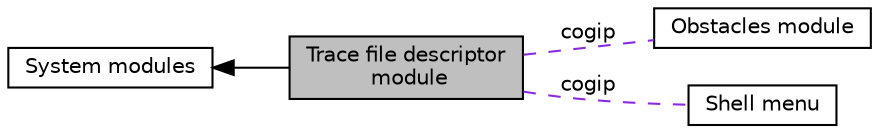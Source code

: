 digraph "Trace file descriptor module"
{
  bgcolor="transparent";
  edge [fontname="Helvetica",fontsize="10",labelfontname="Helvetica",labelfontsize="10"];
  node [fontname="Helvetica",fontsize="10",shape=box];
  rankdir=LR;
  Node2 [label="System modules",height=0.2,width=0.4,color="black",URL="$group__sys.html",tooltip=" "];
  Node1 [label="Trace file descriptor\l module",height=0.2,width=0.4,color="black", fillcolor="grey75", style="filled", fontcolor="black",tooltip="Trace file descriptor module. This module provides an API to print traces on stderr,..."];
  Node3 [label="Obstacles module",height=0.2,width=0.4,color="black",URL="$group__lib__obstacles.html",tooltip="Obstacles module."];
  Node4 [label="Shell menu",height=0.2,width=0.4,color="black",URL="$group__sys__shell__menu.html",tooltip="Menus for shell."];
  Node2->Node1 [shape=plaintext, dir="back", style="solid"];
  Node1->Node3 [shape=plaintext, label="cogip", color="blueviolet", dir="none", style="dashed"];
  Node1->Node4 [shape=plaintext, label="cogip", color="blueviolet", dir="none", style="dashed"];
}
